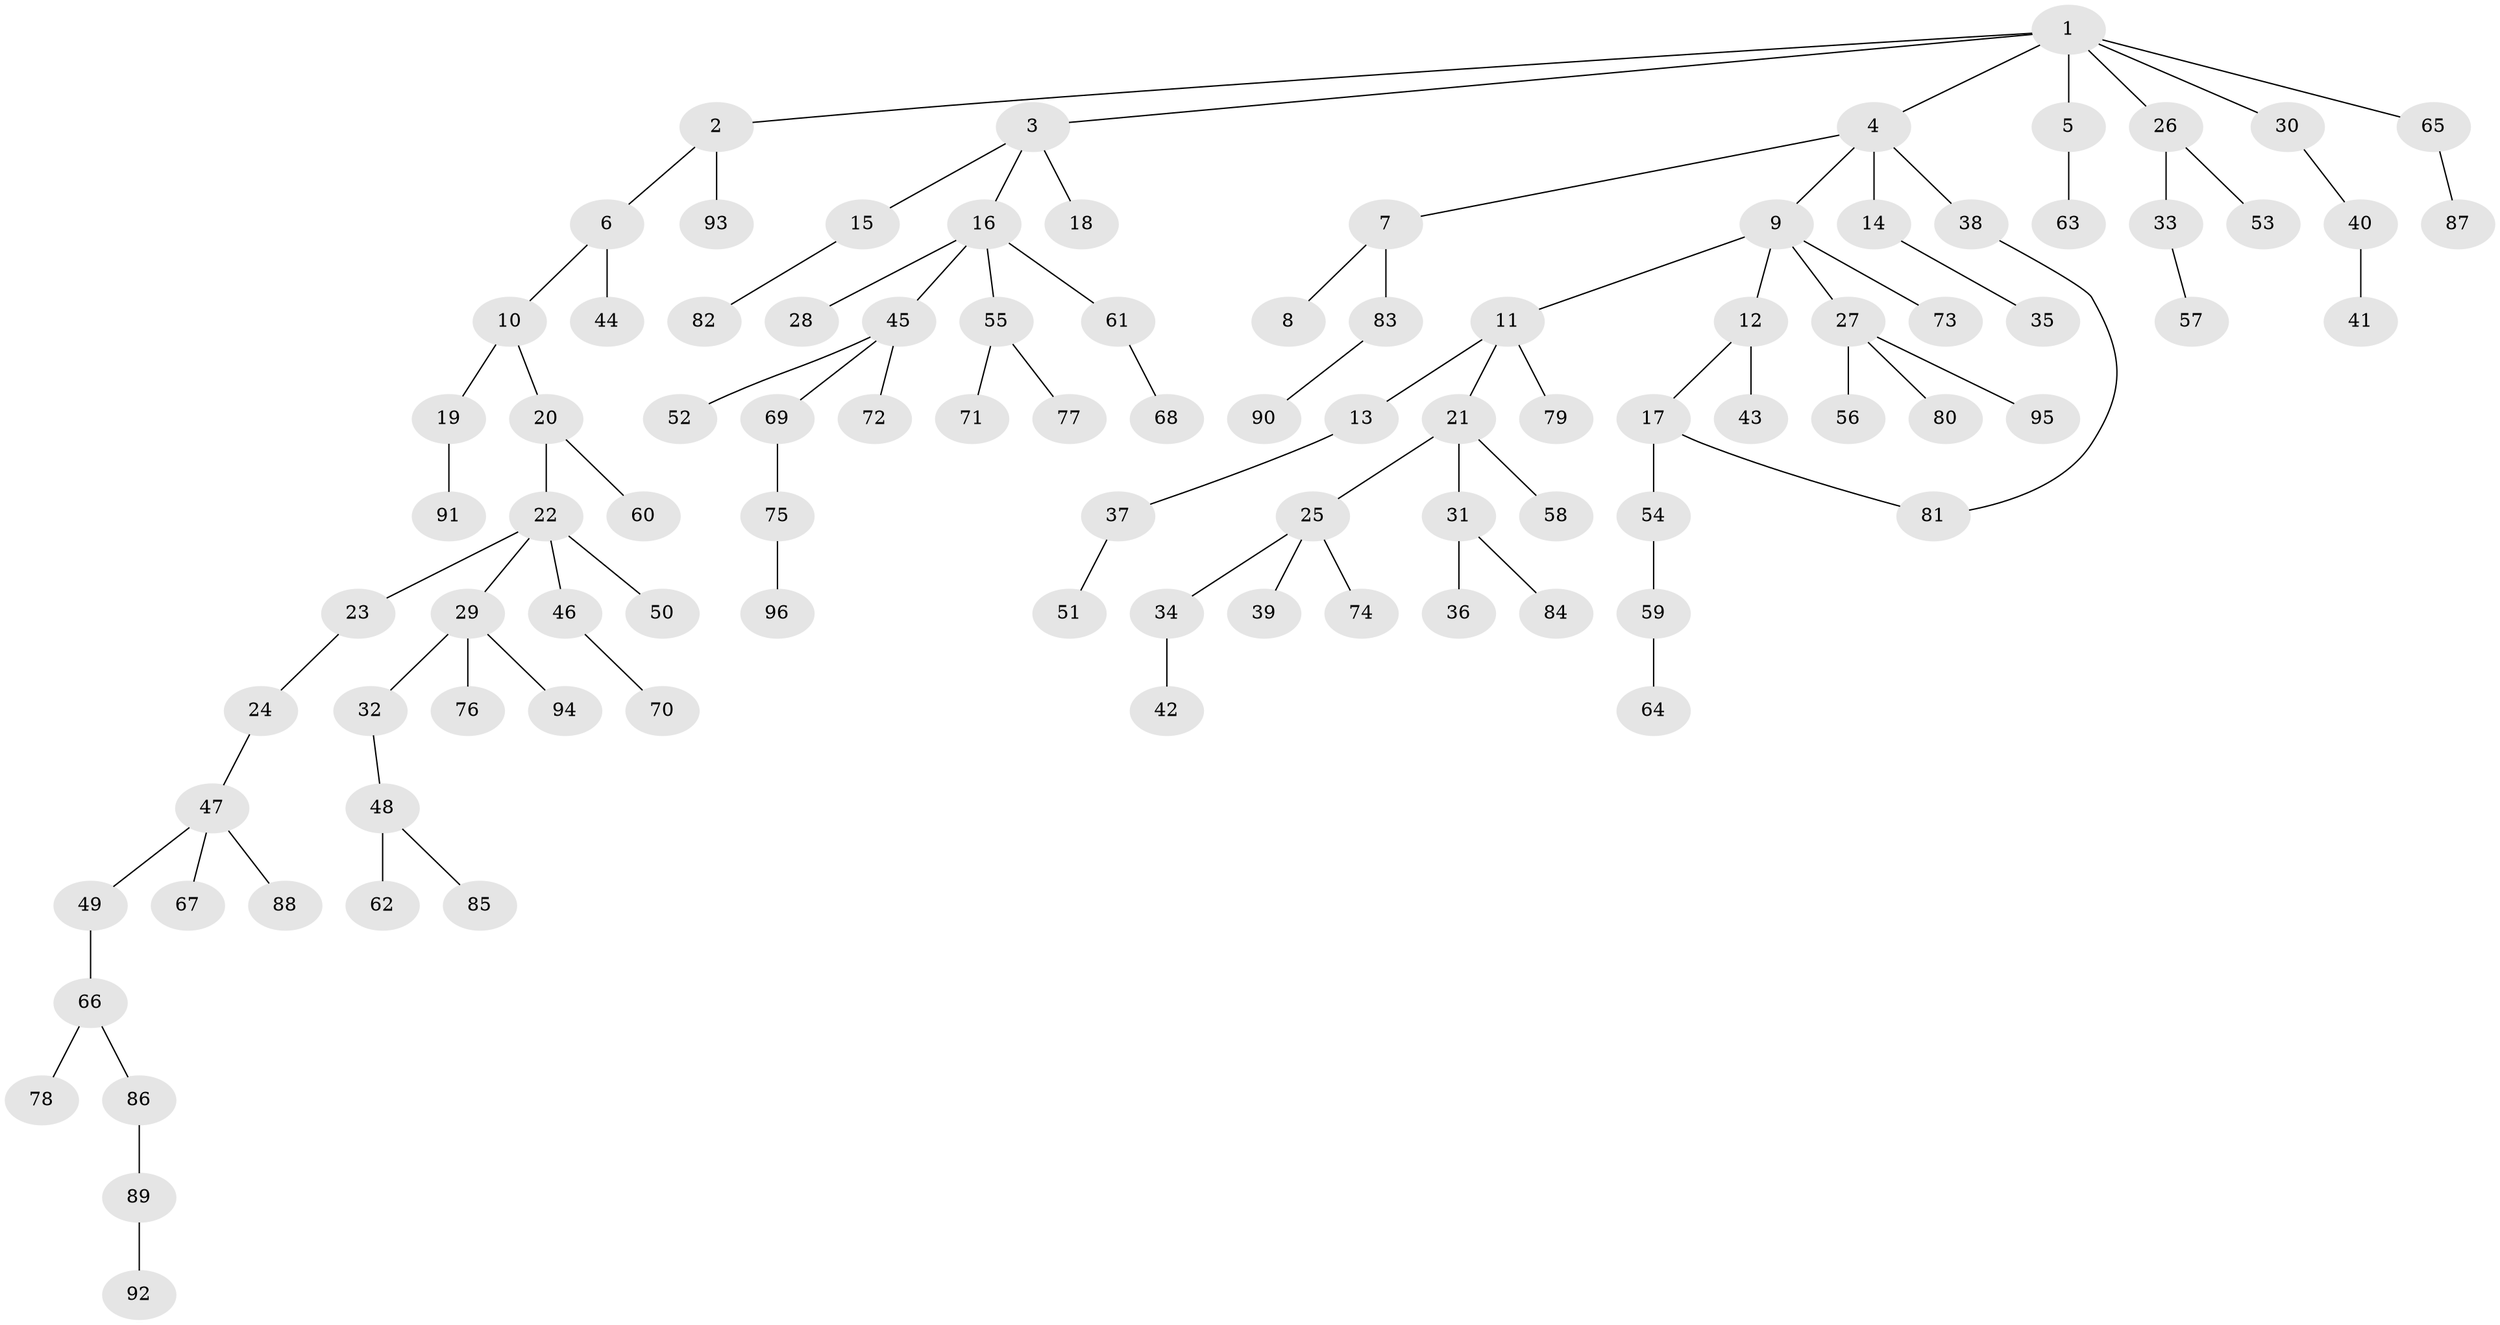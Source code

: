 // Generated by graph-tools (version 1.1) at 2025/00/03/09/25 03:00:57]
// undirected, 96 vertices, 96 edges
graph export_dot {
graph [start="1"]
  node [color=gray90,style=filled];
  1;
  2;
  3;
  4;
  5;
  6;
  7;
  8;
  9;
  10;
  11;
  12;
  13;
  14;
  15;
  16;
  17;
  18;
  19;
  20;
  21;
  22;
  23;
  24;
  25;
  26;
  27;
  28;
  29;
  30;
  31;
  32;
  33;
  34;
  35;
  36;
  37;
  38;
  39;
  40;
  41;
  42;
  43;
  44;
  45;
  46;
  47;
  48;
  49;
  50;
  51;
  52;
  53;
  54;
  55;
  56;
  57;
  58;
  59;
  60;
  61;
  62;
  63;
  64;
  65;
  66;
  67;
  68;
  69;
  70;
  71;
  72;
  73;
  74;
  75;
  76;
  77;
  78;
  79;
  80;
  81;
  82;
  83;
  84;
  85;
  86;
  87;
  88;
  89;
  90;
  91;
  92;
  93;
  94;
  95;
  96;
  1 -- 2;
  1 -- 3;
  1 -- 4;
  1 -- 5;
  1 -- 26;
  1 -- 30;
  1 -- 65;
  2 -- 6;
  2 -- 93;
  3 -- 15;
  3 -- 16;
  3 -- 18;
  4 -- 7;
  4 -- 9;
  4 -- 14;
  4 -- 38;
  5 -- 63;
  6 -- 10;
  6 -- 44;
  7 -- 8;
  7 -- 83;
  9 -- 11;
  9 -- 12;
  9 -- 27;
  9 -- 73;
  10 -- 19;
  10 -- 20;
  11 -- 13;
  11 -- 21;
  11 -- 79;
  12 -- 17;
  12 -- 43;
  13 -- 37;
  14 -- 35;
  15 -- 82;
  16 -- 28;
  16 -- 45;
  16 -- 55;
  16 -- 61;
  17 -- 54;
  17 -- 81;
  19 -- 91;
  20 -- 22;
  20 -- 60;
  21 -- 25;
  21 -- 31;
  21 -- 58;
  22 -- 23;
  22 -- 29;
  22 -- 46;
  22 -- 50;
  23 -- 24;
  24 -- 47;
  25 -- 34;
  25 -- 39;
  25 -- 74;
  26 -- 33;
  26 -- 53;
  27 -- 56;
  27 -- 80;
  27 -- 95;
  29 -- 32;
  29 -- 76;
  29 -- 94;
  30 -- 40;
  31 -- 36;
  31 -- 84;
  32 -- 48;
  33 -- 57;
  34 -- 42;
  37 -- 51;
  38 -- 81;
  40 -- 41;
  45 -- 52;
  45 -- 69;
  45 -- 72;
  46 -- 70;
  47 -- 49;
  47 -- 67;
  47 -- 88;
  48 -- 62;
  48 -- 85;
  49 -- 66;
  54 -- 59;
  55 -- 71;
  55 -- 77;
  59 -- 64;
  61 -- 68;
  65 -- 87;
  66 -- 78;
  66 -- 86;
  69 -- 75;
  75 -- 96;
  83 -- 90;
  86 -- 89;
  89 -- 92;
}
